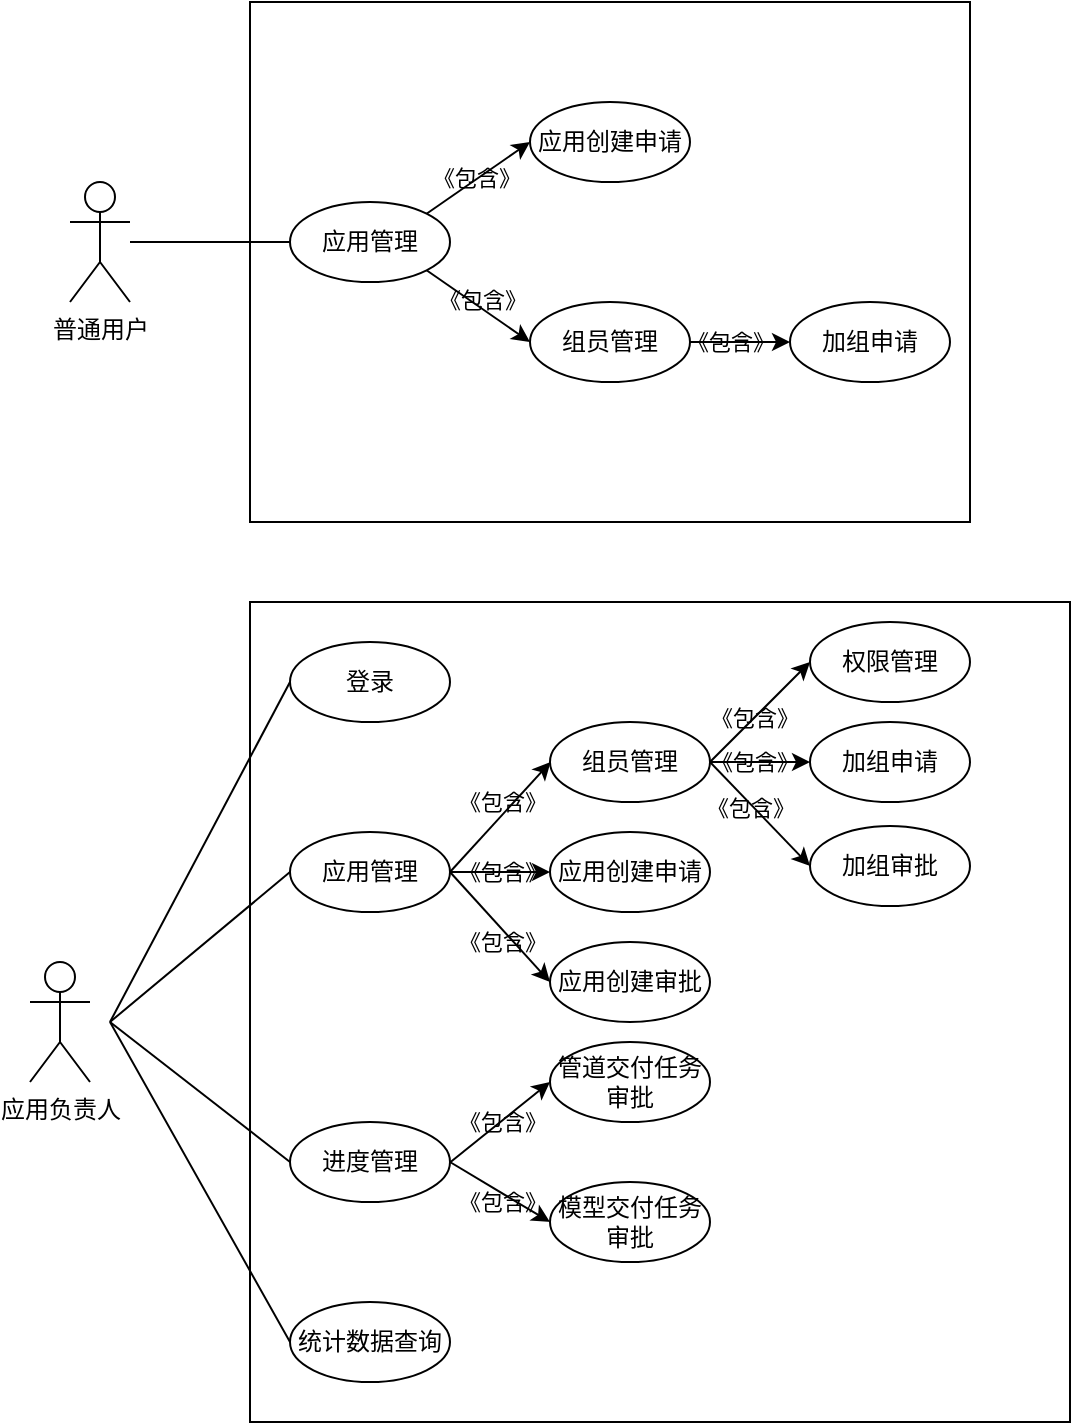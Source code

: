 <mxfile version="14.6.3" type="github">
  <diagram id="C5RBs43oDa-KdzZeNtuy" name="Page-1">
    <mxGraphModel dx="652" dy="318" grid="1" gridSize="10" guides="1" tooltips="1" connect="1" arrows="1" fold="1" page="1" pageScale="1" pageWidth="827" pageHeight="1169" math="0" shadow="0">
      <root>
        <mxCell id="WIyWlLk6GJQsqaUBKTNV-0" />
        <mxCell id="WIyWlLk6GJQsqaUBKTNV-1" parent="WIyWlLk6GJQsqaUBKTNV-0" />
        <mxCell id="HuKOBxeY3gApm7Wj72km-1" value="" style="whiteSpace=wrap;html=1;" vertex="1" parent="WIyWlLk6GJQsqaUBKTNV-1">
          <mxGeometry x="220" y="400" width="360" height="260" as="geometry" />
        </mxCell>
        <object label="普通用户" id="HuKOBxeY3gApm7Wj72km-4">
          <mxCell style="shape=umlActor;verticalLabelPosition=bottom;verticalAlign=top;html=1;outlineConnect=0;" vertex="1" parent="WIyWlLk6GJQsqaUBKTNV-1">
            <mxGeometry x="130" y="490" width="30" height="60" as="geometry" />
          </mxCell>
        </object>
        <mxCell id="HuKOBxeY3gApm7Wj72km-12" style="rounded=0;orthogonalLoop=1;jettySize=auto;html=1;exitX=1;exitY=0;exitDx=0;exitDy=0;entryX=0;entryY=0.5;entryDx=0;entryDy=0;" edge="1" parent="WIyWlLk6GJQsqaUBKTNV-1" source="HuKOBxeY3gApm7Wj72km-7" target="HuKOBxeY3gApm7Wj72km-8">
          <mxGeometry relative="1" as="geometry" />
        </mxCell>
        <mxCell id="HuKOBxeY3gApm7Wj72km-13" value="《包含》" style="edgeLabel;html=1;align=center;verticalAlign=middle;resizable=0;points=[];labelBackgroundColor=none;" vertex="1" connectable="0" parent="HuKOBxeY3gApm7Wj72km-12">
          <mxGeometry x="-0.41" relative="1" as="geometry">
            <mxPoint x="9" y="-8" as="offset" />
          </mxGeometry>
        </mxCell>
        <mxCell id="HuKOBxeY3gApm7Wj72km-14" style="edgeStyle=none;rounded=0;orthogonalLoop=1;jettySize=auto;html=1;exitX=1;exitY=1;exitDx=0;exitDy=0;entryX=0;entryY=0.5;entryDx=0;entryDy=0;" edge="1" parent="WIyWlLk6GJQsqaUBKTNV-1" source="HuKOBxeY3gApm7Wj72km-7" target="HuKOBxeY3gApm7Wj72km-53">
          <mxGeometry relative="1" as="geometry" />
        </mxCell>
        <mxCell id="HuKOBxeY3gApm7Wj72km-7" value="应用管理" style="ellipse;whiteSpace=wrap;html=1;" vertex="1" parent="WIyWlLk6GJQsqaUBKTNV-1">
          <mxGeometry x="240" y="500" width="80" height="40" as="geometry" />
        </mxCell>
        <mxCell id="HuKOBxeY3gApm7Wj72km-8" value="应用创建申请" style="ellipse;whiteSpace=wrap;html=1;" vertex="1" parent="WIyWlLk6GJQsqaUBKTNV-1">
          <mxGeometry x="360" y="450" width="80" height="40" as="geometry" />
        </mxCell>
        <mxCell id="HuKOBxeY3gApm7Wj72km-9" value="加组申请" style="ellipse;whiteSpace=wrap;html=1;" vertex="1" parent="WIyWlLk6GJQsqaUBKTNV-1">
          <mxGeometry x="490" y="550" width="80" height="40" as="geometry" />
        </mxCell>
        <mxCell id="HuKOBxeY3gApm7Wj72km-11" value="" style="endArrow=none;html=1;entryX=0;entryY=0.5;entryDx=0;entryDy=0;" edge="1" parent="WIyWlLk6GJQsqaUBKTNV-1" target="HuKOBxeY3gApm7Wj72km-7">
          <mxGeometry width="50" height="50" relative="1" as="geometry">
            <mxPoint x="160" y="520" as="sourcePoint" />
            <mxPoint x="210" y="470" as="targetPoint" />
          </mxGeometry>
        </mxCell>
        <mxCell id="HuKOBxeY3gApm7Wj72km-15" value="《包含》" style="edgeLabel;html=1;align=center;verticalAlign=middle;resizable=0;points=[];labelBackgroundColor=none;" vertex="1" connectable="0" parent="WIyWlLk6GJQsqaUBKTNV-1">
          <mxGeometry x="345.298" y="497.392" as="geometry">
            <mxPoint x="-10" y="51" as="offset" />
          </mxGeometry>
        </mxCell>
        <mxCell id="HuKOBxeY3gApm7Wj72km-16" value="应用负责人" style="shape=umlActor;verticalLabelPosition=bottom;verticalAlign=top;html=1;outlineConnect=0;labelBackgroundColor=none;" vertex="1" parent="WIyWlLk6GJQsqaUBKTNV-1">
          <mxGeometry x="110" y="880" width="30" height="60" as="geometry" />
        </mxCell>
        <mxCell id="HuKOBxeY3gApm7Wj72km-17" value="" style="whiteSpace=wrap;html=1;aspect=fixed;labelBackgroundColor=none;" vertex="1" parent="WIyWlLk6GJQsqaUBKTNV-1">
          <mxGeometry x="220" y="700" width="410" height="410" as="geometry" />
        </mxCell>
        <mxCell id="HuKOBxeY3gApm7Wj72km-19" value="应用管理" style="ellipse;whiteSpace=wrap;html=1;" vertex="1" parent="WIyWlLk6GJQsqaUBKTNV-1">
          <mxGeometry x="240" y="815" width="80" height="40" as="geometry" />
        </mxCell>
        <mxCell id="HuKOBxeY3gApm7Wj72km-58" value="" style="edgeStyle=none;rounded=0;orthogonalLoop=1;jettySize=auto;html=1;" edge="1" parent="WIyWlLk6GJQsqaUBKTNV-1" source="HuKOBxeY3gApm7Wj72km-20" target="HuKOBxeY3gApm7Wj72km-57">
          <mxGeometry relative="1" as="geometry" />
        </mxCell>
        <mxCell id="HuKOBxeY3gApm7Wj72km-20" value="组员管理" style="ellipse;whiteSpace=wrap;html=1;" vertex="1" parent="WIyWlLk6GJQsqaUBKTNV-1">
          <mxGeometry x="370" y="760" width="80" height="40" as="geometry" />
        </mxCell>
        <mxCell id="HuKOBxeY3gApm7Wj72km-21" value="应用创建申请" style="ellipse;whiteSpace=wrap;html=1;" vertex="1" parent="WIyWlLk6GJQsqaUBKTNV-1">
          <mxGeometry x="370" y="815" width="80" height="40" as="geometry" />
        </mxCell>
        <mxCell id="HuKOBxeY3gApm7Wj72km-22" value="统计数据查询" style="ellipse;whiteSpace=wrap;html=1;" vertex="1" parent="WIyWlLk6GJQsqaUBKTNV-1">
          <mxGeometry x="240" y="1050" width="80" height="40" as="geometry" />
        </mxCell>
        <mxCell id="HuKOBxeY3gApm7Wj72km-23" value="权限管理" style="ellipse;whiteSpace=wrap;html=1;" vertex="1" parent="WIyWlLk6GJQsqaUBKTNV-1">
          <mxGeometry x="500" y="710" width="80" height="40" as="geometry" />
        </mxCell>
        <mxCell id="HuKOBxeY3gApm7Wj72km-24" value="加组审批" style="ellipse;whiteSpace=wrap;html=1;" vertex="1" parent="WIyWlLk6GJQsqaUBKTNV-1">
          <mxGeometry x="500" y="812" width="80" height="40" as="geometry" />
        </mxCell>
        <mxCell id="HuKOBxeY3gApm7Wj72km-25" value="应用创建审批" style="ellipse;whiteSpace=wrap;html=1;" vertex="1" parent="WIyWlLk6GJQsqaUBKTNV-1">
          <mxGeometry x="370" y="870" width="80" height="40" as="geometry" />
        </mxCell>
        <mxCell id="HuKOBxeY3gApm7Wj72km-26" value="登录" style="ellipse;whiteSpace=wrap;html=1;" vertex="1" parent="WIyWlLk6GJQsqaUBKTNV-1">
          <mxGeometry x="240" y="720" width="80" height="40" as="geometry" />
        </mxCell>
        <mxCell id="HuKOBxeY3gApm7Wj72km-27" value="进度管理" style="ellipse;whiteSpace=wrap;html=1;" vertex="1" parent="WIyWlLk6GJQsqaUBKTNV-1">
          <mxGeometry x="240" y="960" width="80" height="40" as="geometry" />
        </mxCell>
        <mxCell id="HuKOBxeY3gApm7Wj72km-28" value="管道交付任务审批" style="ellipse;whiteSpace=wrap;html=1;" vertex="1" parent="WIyWlLk6GJQsqaUBKTNV-1">
          <mxGeometry x="370" y="920" width="80" height="40" as="geometry" />
        </mxCell>
        <mxCell id="HuKOBxeY3gApm7Wj72km-29" value="模型交付任务审批" style="ellipse;whiteSpace=wrap;html=1;" vertex="1" parent="WIyWlLk6GJQsqaUBKTNV-1">
          <mxGeometry x="370" y="990" width="80" height="40" as="geometry" />
        </mxCell>
        <mxCell id="HuKOBxeY3gApm7Wj72km-33" value="" style="endArrow=none;html=1;entryX=0;entryY=0.5;entryDx=0;entryDy=0;" edge="1" parent="WIyWlLk6GJQsqaUBKTNV-1" target="HuKOBxeY3gApm7Wj72km-26">
          <mxGeometry width="50" height="50" relative="1" as="geometry">
            <mxPoint x="150" y="910" as="sourcePoint" />
            <mxPoint x="200" y="860" as="targetPoint" />
          </mxGeometry>
        </mxCell>
        <mxCell id="HuKOBxeY3gApm7Wj72km-35" value="" style="endArrow=none;html=1;entryX=0;entryY=0.5;entryDx=0;entryDy=0;" edge="1" parent="WIyWlLk6GJQsqaUBKTNV-1" target="HuKOBxeY3gApm7Wj72km-19">
          <mxGeometry width="50" height="50" relative="1" as="geometry">
            <mxPoint x="150" y="910" as="sourcePoint" />
            <mxPoint x="200" y="860" as="targetPoint" />
          </mxGeometry>
        </mxCell>
        <mxCell id="HuKOBxeY3gApm7Wj72km-36" value="" style="endArrow=none;html=1;entryX=0;entryY=0.5;entryDx=0;entryDy=0;" edge="1" parent="WIyWlLk6GJQsqaUBKTNV-1" target="HuKOBxeY3gApm7Wj72km-27">
          <mxGeometry width="50" height="50" relative="1" as="geometry">
            <mxPoint x="150" y="910" as="sourcePoint" />
            <mxPoint x="200" y="860" as="targetPoint" />
          </mxGeometry>
        </mxCell>
        <mxCell id="HuKOBxeY3gApm7Wj72km-37" value="" style="endArrow=none;html=1;exitX=0;exitY=0.5;exitDx=0;exitDy=0;" edge="1" parent="WIyWlLk6GJQsqaUBKTNV-1" source="HuKOBxeY3gApm7Wj72km-22">
          <mxGeometry width="50" height="50" relative="1" as="geometry">
            <mxPoint x="100" y="960" as="sourcePoint" />
            <mxPoint x="150" y="910" as="targetPoint" />
          </mxGeometry>
        </mxCell>
        <mxCell id="HuKOBxeY3gApm7Wj72km-39" value="" style="endArrow=classic;html=1;exitX=1;exitY=0.5;exitDx=0;exitDy=0;" edge="1" parent="WIyWlLk6GJQsqaUBKTNV-1" source="HuKOBxeY3gApm7Wj72km-19">
          <mxGeometry width="50" height="50" relative="1" as="geometry">
            <mxPoint x="320.3" y="830" as="sourcePoint" />
            <mxPoint x="370.3" y="780" as="targetPoint" />
          </mxGeometry>
        </mxCell>
        <mxCell id="HuKOBxeY3gApm7Wj72km-40" value="" style="endArrow=classic;html=1;entryX=0;entryY=0.5;entryDx=0;entryDy=0;exitX=1;exitY=0.5;exitDx=0;exitDy=0;" edge="1" parent="WIyWlLk6GJQsqaUBKTNV-1" source="HuKOBxeY3gApm7Wj72km-19" target="HuKOBxeY3gApm7Wj72km-21">
          <mxGeometry width="50" height="50" relative="1" as="geometry">
            <mxPoint x="320" y="830" as="sourcePoint" />
            <mxPoint x="370" y="780" as="targetPoint" />
          </mxGeometry>
        </mxCell>
        <mxCell id="HuKOBxeY3gApm7Wj72km-41" value="" style="endArrow=classic;html=1;entryX=0;entryY=0.5;entryDx=0;entryDy=0;exitX=1;exitY=0.5;exitDx=0;exitDy=0;" edge="1" parent="WIyWlLk6GJQsqaUBKTNV-1" source="HuKOBxeY3gApm7Wj72km-19" target="HuKOBxeY3gApm7Wj72km-25">
          <mxGeometry width="50" height="50" relative="1" as="geometry">
            <mxPoint x="295.3" y="940" as="sourcePoint" />
            <mxPoint x="345.3" y="890" as="targetPoint" />
          </mxGeometry>
        </mxCell>
        <mxCell id="HuKOBxeY3gApm7Wj72km-42" value="" style="endArrow=classic;html=1;entryX=0;entryY=0.5;entryDx=0;entryDy=0;" edge="1" parent="WIyWlLk6GJQsqaUBKTNV-1" target="HuKOBxeY3gApm7Wj72km-28">
          <mxGeometry width="50" height="50" relative="1" as="geometry">
            <mxPoint x="320.3" y="980" as="sourcePoint" />
            <mxPoint x="370.3" y="930" as="targetPoint" />
          </mxGeometry>
        </mxCell>
        <mxCell id="HuKOBxeY3gApm7Wj72km-43" value="" style="endArrow=classic;html=1;entryX=0;entryY=0.5;entryDx=0;entryDy=0;" edge="1" parent="WIyWlLk6GJQsqaUBKTNV-1" target="HuKOBxeY3gApm7Wj72km-29">
          <mxGeometry width="50" height="50" relative="1" as="geometry">
            <mxPoint x="320" y="980" as="sourcePoint" />
            <mxPoint x="370" y="930" as="targetPoint" />
          </mxGeometry>
        </mxCell>
        <mxCell id="HuKOBxeY3gApm7Wj72km-44" value="" style="endArrow=classic;html=1;entryX=0;entryY=0.5;entryDx=0;entryDy=0;" edge="1" parent="WIyWlLk6GJQsqaUBKTNV-1" target="HuKOBxeY3gApm7Wj72km-23">
          <mxGeometry width="50" height="50" relative="1" as="geometry">
            <mxPoint x="450" y="780" as="sourcePoint" />
            <mxPoint x="500" y="730" as="targetPoint" />
          </mxGeometry>
        </mxCell>
        <mxCell id="HuKOBxeY3gApm7Wj72km-45" value="" style="endArrow=classic;html=1;entryX=0;entryY=0.5;entryDx=0;entryDy=0;" edge="1" parent="WIyWlLk6GJQsqaUBKTNV-1" target="HuKOBxeY3gApm7Wj72km-24">
          <mxGeometry width="50" height="50" relative="1" as="geometry">
            <mxPoint x="450" y="780" as="sourcePoint" />
            <mxPoint x="500" y="730" as="targetPoint" />
          </mxGeometry>
        </mxCell>
        <mxCell id="HuKOBxeY3gApm7Wj72km-46" value="《包含》" style="edgeLabel;html=1;align=center;verticalAlign=middle;resizable=0;points=[];labelBackgroundColor=none;" vertex="1" connectable="0" parent="WIyWlLk6GJQsqaUBKTNV-1">
          <mxGeometry x="345.3" y="800" as="geometry" />
        </mxCell>
        <mxCell id="HuKOBxeY3gApm7Wj72km-47" value="《包含》" style="edgeLabel;html=1;align=center;verticalAlign=middle;resizable=0;points=[];labelBackgroundColor=none;" vertex="1" connectable="0" parent="WIyWlLk6GJQsqaUBKTNV-1">
          <mxGeometry x="345.298" y="835.002" as="geometry" />
        </mxCell>
        <mxCell id="HuKOBxeY3gApm7Wj72km-48" value="《包含》" style="edgeLabel;html=1;align=center;verticalAlign=middle;resizable=0;points=[];labelBackgroundColor=none;" vertex="1" connectable="0" parent="WIyWlLk6GJQsqaUBKTNV-1">
          <mxGeometry x="345.3" y="870" as="geometry" />
        </mxCell>
        <mxCell id="HuKOBxeY3gApm7Wj72km-49" value="《包含》" style="edgeLabel;html=1;align=center;verticalAlign=middle;resizable=0;points=[];labelBackgroundColor=none;" vertex="1" connectable="0" parent="WIyWlLk6GJQsqaUBKTNV-1">
          <mxGeometry x="472" y="758" as="geometry" />
        </mxCell>
        <mxCell id="HuKOBxeY3gApm7Wj72km-50" value="《包含》" style="edgeLabel;html=1;align=center;verticalAlign=middle;resizable=0;points=[];labelBackgroundColor=none;" vertex="1" connectable="0" parent="WIyWlLk6GJQsqaUBKTNV-1">
          <mxGeometry x="470" y="803" as="geometry" />
        </mxCell>
        <mxCell id="HuKOBxeY3gApm7Wj72km-51" value="《包含》" style="edgeLabel;html=1;align=center;verticalAlign=middle;resizable=0;points=[];labelBackgroundColor=none;" vertex="1" connectable="0" parent="WIyWlLk6GJQsqaUBKTNV-1">
          <mxGeometry x="345.3" y="960" as="geometry" />
        </mxCell>
        <mxCell id="HuKOBxeY3gApm7Wj72km-52" value="《包含》" style="edgeLabel;html=1;align=center;verticalAlign=middle;resizable=0;points=[];labelBackgroundColor=none;" vertex="1" connectable="0" parent="WIyWlLk6GJQsqaUBKTNV-1">
          <mxGeometry x="345.3" y="1000" as="geometry" />
        </mxCell>
        <mxCell id="HuKOBxeY3gApm7Wj72km-54" style="edgeStyle=none;rounded=0;orthogonalLoop=1;jettySize=auto;html=1;exitX=1;exitY=0.5;exitDx=0;exitDy=0;entryX=0;entryY=0.5;entryDx=0;entryDy=0;" edge="1" parent="WIyWlLk6GJQsqaUBKTNV-1" source="HuKOBxeY3gApm7Wj72km-53" target="HuKOBxeY3gApm7Wj72km-9">
          <mxGeometry relative="1" as="geometry" />
        </mxCell>
        <mxCell id="HuKOBxeY3gApm7Wj72km-53" value="组员管理" style="ellipse;whiteSpace=wrap;html=1;" vertex="1" parent="WIyWlLk6GJQsqaUBKTNV-1">
          <mxGeometry x="360" y="550" width="80" height="40" as="geometry" />
        </mxCell>
        <mxCell id="HuKOBxeY3gApm7Wj72km-55" value="《包含》" style="edgeLabel;html=1;align=center;verticalAlign=middle;resizable=0;points=[];labelBackgroundColor=none;" vertex="1" connectable="0" parent="WIyWlLk6GJQsqaUBKTNV-1">
          <mxGeometry x="460.0" y="570.002" as="geometry" />
        </mxCell>
        <mxCell id="HuKOBxeY3gApm7Wj72km-57" value="加组申请" style="ellipse;whiteSpace=wrap;html=1;" vertex="1" parent="WIyWlLk6GJQsqaUBKTNV-1">
          <mxGeometry x="500" y="760" width="80" height="40" as="geometry" />
        </mxCell>
        <mxCell id="HuKOBxeY3gApm7Wj72km-59" value="《包含》" style="edgeLabel;html=1;align=center;verticalAlign=middle;resizable=0;points=[];labelBackgroundColor=none;" vertex="1" connectable="0" parent="WIyWlLk6GJQsqaUBKTNV-1">
          <mxGeometry x="472" y="780" as="geometry" />
        </mxCell>
      </root>
    </mxGraphModel>
  </diagram>
</mxfile>
